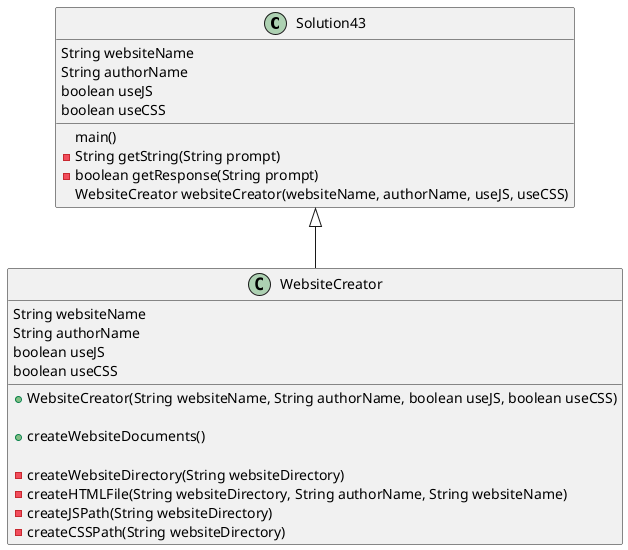 @startuml
'https://plantuml.com/class-diagram

class Solution43 {
String websiteName
String authorName
boolean useJS
boolean useCSS

main()
-String getString(String prompt)
-boolean getResponse(String prompt)
WebsiteCreator websiteCreator(websiteName, authorName, useJS, useCSS)
}
class WebsiteCreator {
    String websiteName
    String authorName
    boolean useJS
    boolean useCSS

    +WebsiteCreator(String websiteName, String authorName, boolean useJS, boolean useCSS)

    +createWebsiteDocuments()

    -createWebsiteDirectory(String websiteDirectory)
    -createHTMLFile(String websiteDirectory, String authorName, String websiteName)
    -createJSPath(String websiteDirectory)
    -createCSSPath(String websiteDirectory)
}
Solution43 <|-- WebsiteCreator
@enduml